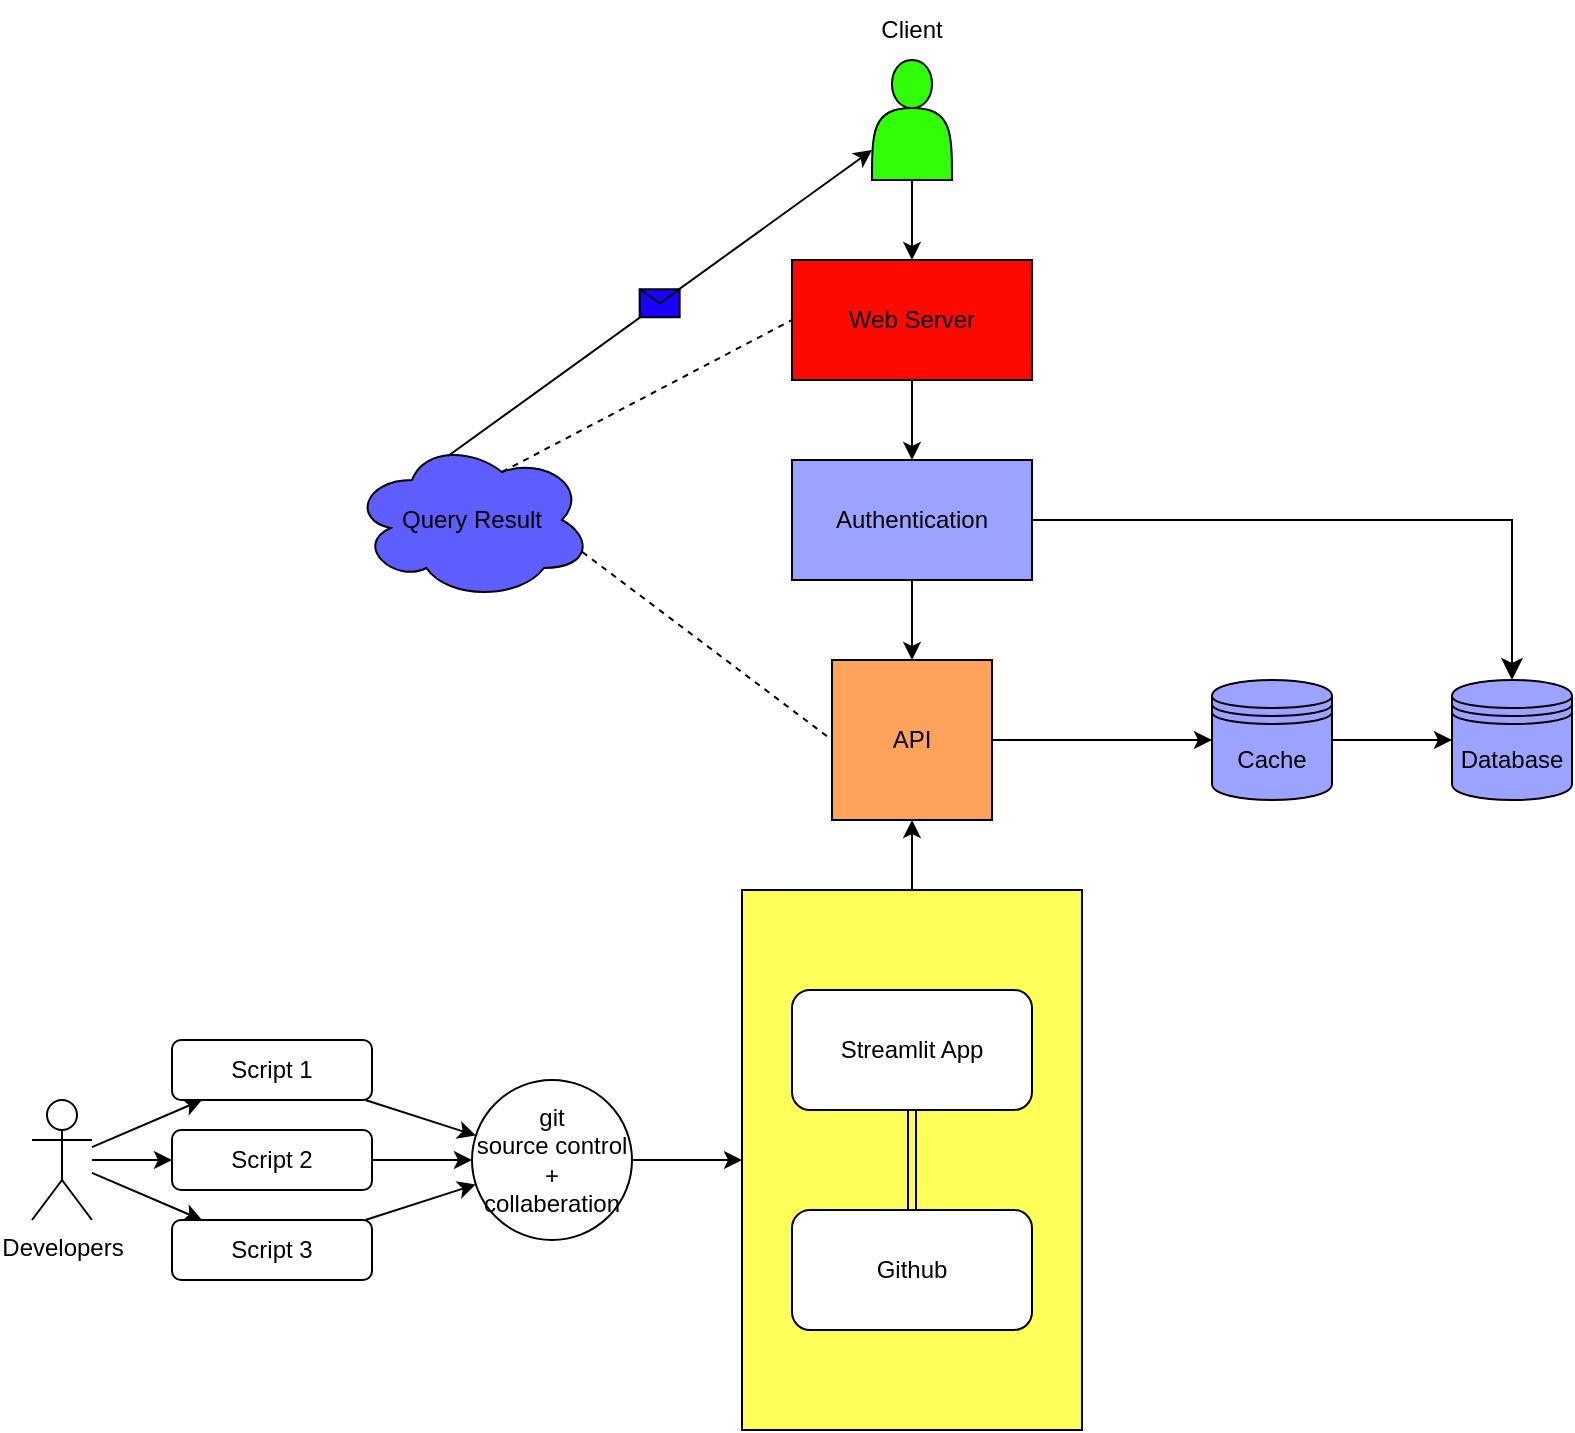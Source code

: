 <mxfile>
    <diagram id="pFdA4Ybar2ZewCnBgM9o" name="Page-1">
        <mxGraphModel dx="869" dy="1670" grid="1" gridSize="10" guides="1" tooltips="1" connect="1" arrows="1" fold="1" page="1" pageScale="1" pageWidth="850" pageHeight="1100" math="0" shadow="0">
            <root>
                <mxCell id="0"/>
                <mxCell id="1" parent="0"/>
                <mxCell id="5" value="Developers&lt;br&gt;" style="shape=umlActor;verticalLabelPosition=bottom;verticalAlign=top;html=1;outlineConnect=0;" vertex="1" parent="1">
                    <mxGeometry x="40" y="390" width="30" height="60" as="geometry"/>
                </mxCell>
                <mxCell id="11" value="" style="edgeStyle=none;html=1;" edge="1" parent="1" source="5" target="6">
                    <mxGeometry relative="1" as="geometry"/>
                </mxCell>
                <mxCell id="22" value="" style="edgeStyle=none;html=1;" edge="1" parent="1" source="6" target="18">
                    <mxGeometry relative="1" as="geometry"/>
                </mxCell>
                <mxCell id="6" value="Script 1" style="rounded=1;whiteSpace=wrap;html=1;" vertex="1" parent="1">
                    <mxGeometry x="110" y="360" width="100" height="30" as="geometry"/>
                </mxCell>
                <mxCell id="10" value="" style="edgeStyle=none;html=1;" edge="1" parent="1" source="5" target="7">
                    <mxGeometry relative="1" as="geometry"/>
                </mxCell>
                <mxCell id="21" value="" style="edgeStyle=none;html=1;" edge="1" parent="1" source="7" target="18">
                    <mxGeometry relative="1" as="geometry"/>
                </mxCell>
                <mxCell id="7" value="Script 2" style="rounded=1;whiteSpace=wrap;html=1;" vertex="1" parent="1">
                    <mxGeometry x="110" y="405" width="100" height="30" as="geometry"/>
                </mxCell>
                <mxCell id="9" value="" style="edgeStyle=none;html=1;" edge="1" parent="1" source="5" target="8">
                    <mxGeometry relative="1" as="geometry"/>
                </mxCell>
                <mxCell id="23" value="" style="edgeStyle=none;html=1;" edge="1" parent="1" source="8" target="18">
                    <mxGeometry relative="1" as="geometry"/>
                </mxCell>
                <mxCell id="8" value="Script 3" style="rounded=1;whiteSpace=wrap;html=1;" vertex="1" parent="1">
                    <mxGeometry x="110" y="450" width="100" height="30" as="geometry"/>
                </mxCell>
                <mxCell id="43" value="" style="edgeStyle=none;html=1;entryX=0.5;entryY=1;entryDx=0;entryDy=0;" edge="1" parent="1" source="18" target="25">
                    <mxGeometry relative="1" as="geometry"/>
                </mxCell>
                <mxCell id="18" value="git&lt;br&gt;source control&lt;br&gt;+ collaberation" style="ellipse;whiteSpace=wrap;html=1;aspect=fixed;" vertex="1" parent="1">
                    <mxGeometry x="260" y="380" width="80" height="80" as="geometry"/>
                </mxCell>
                <mxCell id="46" value="" style="edgeStyle=none;html=1;" edge="1" parent="1" source="25" target="33">
                    <mxGeometry relative="1" as="geometry"/>
                </mxCell>
                <mxCell id="25" value="" style="rounded=0;whiteSpace=wrap;html=1;rotation=90;fillColor=#FFFF59;" vertex="1" parent="1">
                    <mxGeometry x="345" y="335" width="270" height="170" as="geometry"/>
                </mxCell>
                <mxCell id="26" value="Github" style="rounded=1;whiteSpace=wrap;html=1;" vertex="1" parent="1">
                    <mxGeometry x="420" y="445" width="120" height="60" as="geometry"/>
                </mxCell>
                <mxCell id="42" value="" style="edgeStyle=none;shape=link;html=1;strokeColor=#000000;" edge="1" parent="1" source="27" target="26">
                    <mxGeometry relative="1" as="geometry"/>
                </mxCell>
                <mxCell id="27" value="Streamlit App" style="rounded=1;whiteSpace=wrap;html=1;" vertex="1" parent="1">
                    <mxGeometry x="420" y="335" width="120" height="60" as="geometry"/>
                </mxCell>
                <mxCell id="64" value="" style="edgeStyle=none;html=1;" edge="1" parent="1" source="33" target="50">
                    <mxGeometry relative="1" as="geometry"/>
                </mxCell>
                <mxCell id="33" value="API" style="whiteSpace=wrap;html=1;aspect=fixed;fillColor=#FFA35C;" vertex="1" parent="1">
                    <mxGeometry x="440" y="170" width="80" height="80" as="geometry"/>
                </mxCell>
                <mxCell id="67" value="" style="edgeStyle=none;html=1;" edge="1" parent="1" source="35" target="62">
                    <mxGeometry relative="1" as="geometry"/>
                </mxCell>
                <mxCell id="35" value="Web Server" style="rounded=0;whiteSpace=wrap;html=1;fillColor=#FF0800;" vertex="1" parent="1">
                    <mxGeometry x="420" y="-30" width="120" height="60" as="geometry"/>
                </mxCell>
                <mxCell id="58" value="" style="edgeStyle=none;html=1;" edge="1" parent="1" source="37" target="35">
                    <mxGeometry relative="1" as="geometry"/>
                </mxCell>
                <mxCell id="37" value="" style="shape=actor;whiteSpace=wrap;html=1;fillColor=#31FF08;" vertex="1" parent="1">
                    <mxGeometry x="460" y="-130" width="40" height="60" as="geometry"/>
                </mxCell>
                <mxCell id="38" value="Client" style="text;strokeColor=none;align=center;fillColor=none;html=1;verticalAlign=middle;whiteSpace=wrap;rounded=0;" vertex="1" parent="1">
                    <mxGeometry x="450" y="-160" width="60" height="30" as="geometry"/>
                </mxCell>
                <mxCell id="49" value="Database" style="shape=datastore;whiteSpace=wrap;html=1;fillColor=#9CA2FF;" vertex="1" parent="1">
                    <mxGeometry x="750" y="180" width="60" height="60" as="geometry"/>
                </mxCell>
                <mxCell id="63" value="" style="edgeStyle=none;html=1;" edge="1" parent="1" source="50" target="49">
                    <mxGeometry relative="1" as="geometry"/>
                </mxCell>
                <mxCell id="50" value="Cache" style="shape=datastore;whiteSpace=wrap;html=1;fillColor=#9CA2FF;" vertex="1" parent="1">
                    <mxGeometry x="630" y="180" width="60" height="60" as="geometry"/>
                </mxCell>
                <mxCell id="66" value="" style="edgeStyle=none;html=1;" edge="1" parent="1" source="62" target="33">
                    <mxGeometry relative="1" as="geometry"/>
                </mxCell>
                <mxCell id="62" value="Authentication" style="rounded=0;whiteSpace=wrap;html=1;fillColor=#9CA2FF;" vertex="1" parent="1">
                    <mxGeometry x="420" y="70" width="120" height="60" as="geometry"/>
                </mxCell>
                <mxCell id="65" value="" style="edgeStyle=segmentEdgeStyle;endArrow=classic;html=1;curved=0;rounded=0;endSize=8;startSize=8;entryX=0.5;entryY=0;entryDx=0;entryDy=0;exitX=1;exitY=0.5;exitDx=0;exitDy=0;" edge="1" parent="1" source="62" target="49">
                    <mxGeometry width="50" height="50" relative="1" as="geometry">
                        <mxPoint x="730" y="100" as="sourcePoint"/>
                        <mxPoint x="640" y="220" as="targetPoint"/>
                    </mxGeometry>
                </mxCell>
                <mxCell id="68" value="Query Result" style="ellipse;shape=cloud;whiteSpace=wrap;html=1;fillColor=#5E5EFF;strokeColor=#000000;" vertex="1" parent="1">
                    <mxGeometry x="200" y="60" width="120" height="80" as="geometry"/>
                </mxCell>
                <mxCell id="70" value="" style="endArrow=none;dashed=1;html=1;exitX=0.96;exitY=0.7;exitDx=0;exitDy=0;exitPerimeter=0;entryX=0;entryY=0.5;entryDx=0;entryDy=0;" edge="1" parent="1" source="68" target="33">
                    <mxGeometry width="50" height="50" relative="1" as="geometry">
                        <mxPoint x="410" y="140" as="sourcePoint"/>
                        <mxPoint x="460" y="90" as="targetPoint"/>
                    </mxGeometry>
                </mxCell>
                <mxCell id="71" value="" style="endArrow=none;dashed=1;html=1;exitX=0.625;exitY=0.2;exitDx=0;exitDy=0;exitPerimeter=0;entryX=0;entryY=0.5;entryDx=0;entryDy=0;" edge="1" parent="1" source="68" target="35">
                    <mxGeometry width="50" height="50" relative="1" as="geometry">
                        <mxPoint x="410" y="50" as="sourcePoint"/>
                        <mxPoint x="460" as="targetPoint"/>
                    </mxGeometry>
                </mxCell>
                <mxCell id="72" value="" style="endArrow=classic;html=1;exitX=0.4;exitY=0.1;exitDx=0;exitDy=0;exitPerimeter=0;entryX=0;entryY=0.75;entryDx=0;entryDy=0;" edge="1" parent="1" source="68" target="37">
                    <mxGeometry relative="1" as="geometry">
                        <mxPoint x="390" y="50" as="sourcePoint"/>
                        <mxPoint x="490" y="50" as="targetPoint"/>
                    </mxGeometry>
                </mxCell>
                <mxCell id="73" value="" style="shape=message;html=1;outlineConnect=0;fillColor=#1900FF;" vertex="1" parent="72">
                    <mxGeometry width="20" height="14" relative="1" as="geometry">
                        <mxPoint x="-10" y="-7" as="offset"/>
                    </mxGeometry>
                </mxCell>
            </root>
        </mxGraphModel>
    </diagram>
</mxfile>